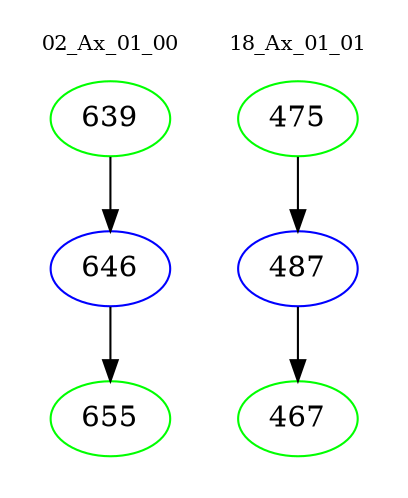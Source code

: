 digraph{
subgraph cluster_0 {
color = white
label = "02_Ax_01_00";
fontsize=10;
T0_639 [label="639", color="green"]
T0_639 -> T0_646 [color="black"]
T0_646 [label="646", color="blue"]
T0_646 -> T0_655 [color="black"]
T0_655 [label="655", color="green"]
}
subgraph cluster_1 {
color = white
label = "18_Ax_01_01";
fontsize=10;
T1_475 [label="475", color="green"]
T1_475 -> T1_487 [color="black"]
T1_487 [label="487", color="blue"]
T1_487 -> T1_467 [color="black"]
T1_467 [label="467", color="green"]
}
}
